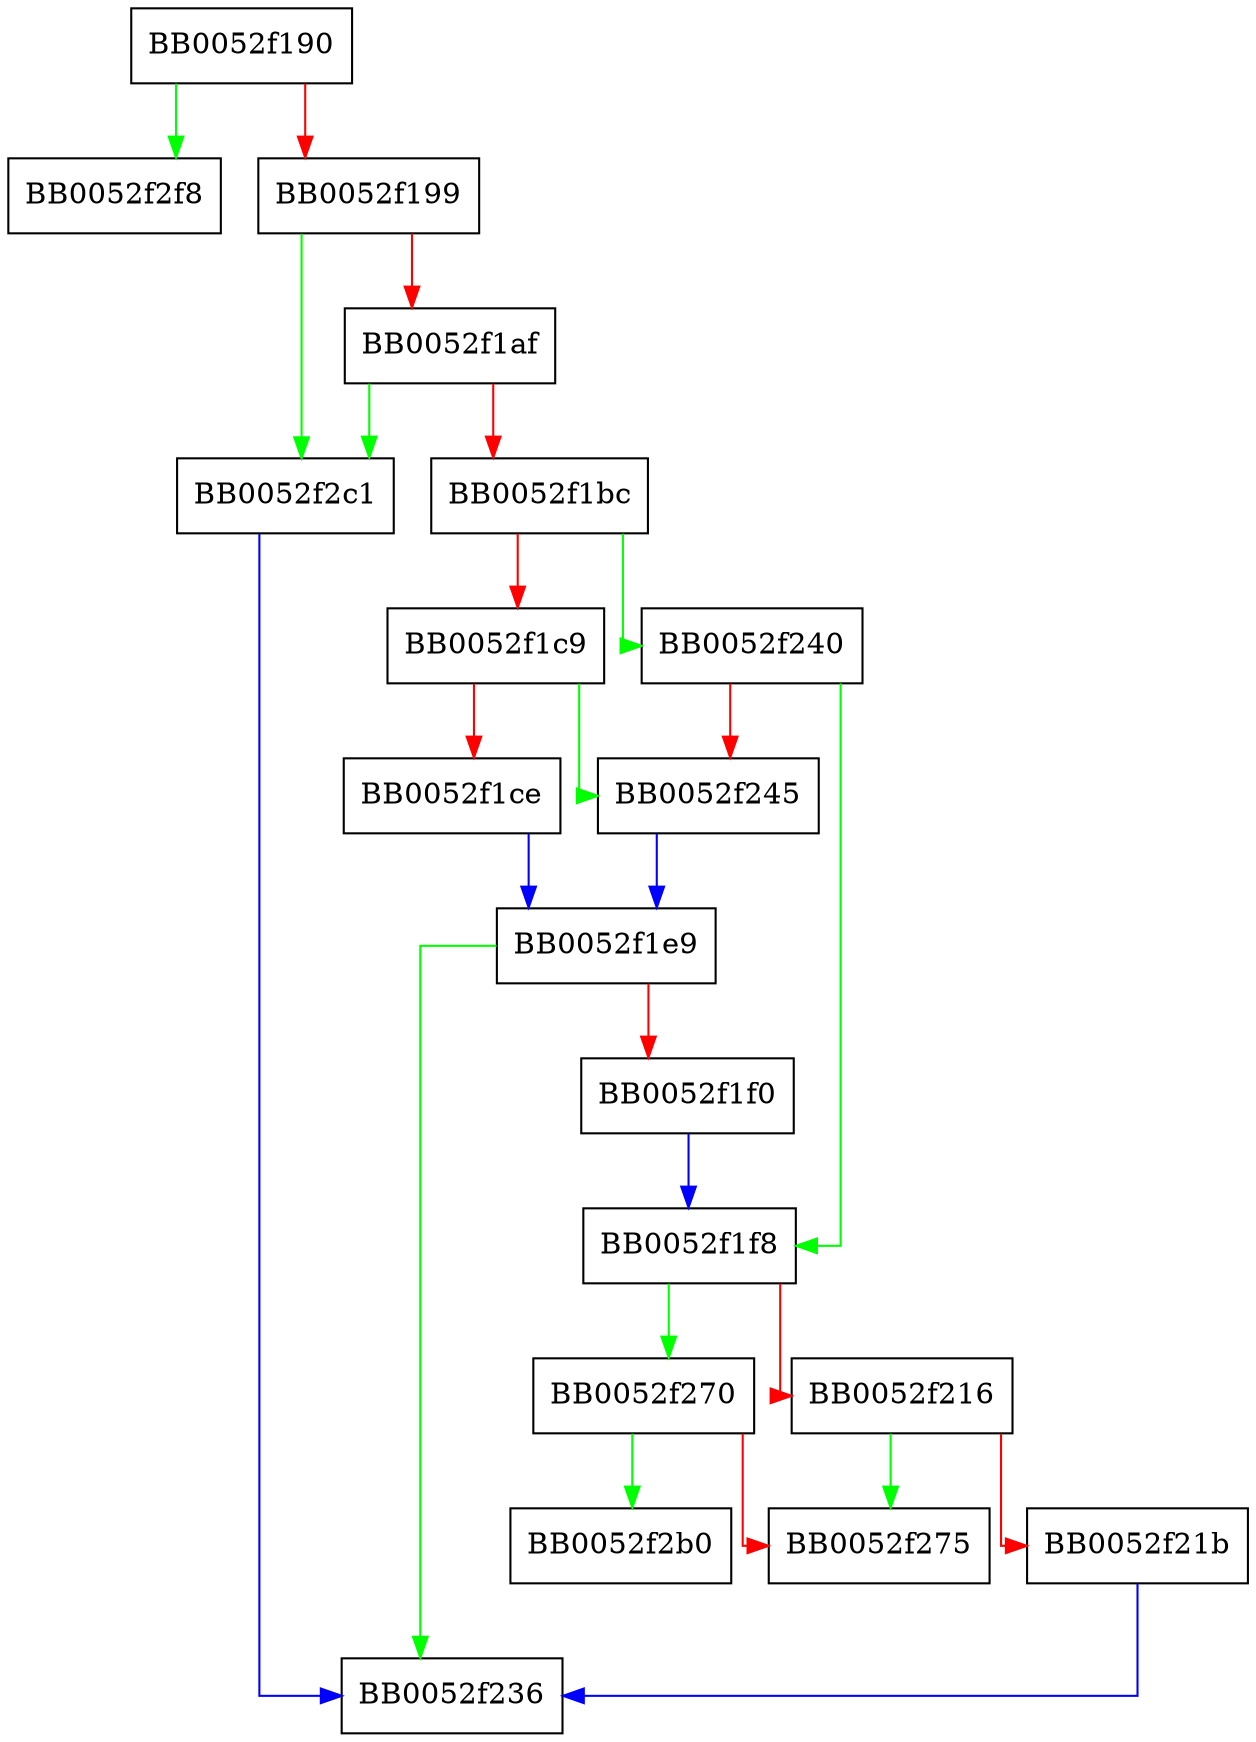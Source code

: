 digraph BIO_ctrl_pending {
  node [shape="box"];
  graph [splines=ortho];
  BB0052f190 -> BB0052f2f8 [color="green"];
  BB0052f190 -> BB0052f199 [color="red"];
  BB0052f199 -> BB0052f2c1 [color="green"];
  BB0052f199 -> BB0052f1af [color="red"];
  BB0052f1af -> BB0052f2c1 [color="green"];
  BB0052f1af -> BB0052f1bc [color="red"];
  BB0052f1bc -> BB0052f240 [color="green"];
  BB0052f1bc -> BB0052f1c9 [color="red"];
  BB0052f1c9 -> BB0052f245 [color="green"];
  BB0052f1c9 -> BB0052f1ce [color="red"];
  BB0052f1ce -> BB0052f1e9 [color="blue"];
  BB0052f1e9 -> BB0052f236 [color="green"];
  BB0052f1e9 -> BB0052f1f0 [color="red"];
  BB0052f1f0 -> BB0052f1f8 [color="blue"];
  BB0052f1f8 -> BB0052f270 [color="green"];
  BB0052f1f8 -> BB0052f216 [color="red"];
  BB0052f216 -> BB0052f275 [color="green"];
  BB0052f216 -> BB0052f21b [color="red"];
  BB0052f21b -> BB0052f236 [color="blue"];
  BB0052f240 -> BB0052f1f8 [color="green"];
  BB0052f240 -> BB0052f245 [color="red"];
  BB0052f245 -> BB0052f1e9 [color="blue"];
  BB0052f270 -> BB0052f2b0 [color="green"];
  BB0052f270 -> BB0052f275 [color="red"];
  BB0052f2c1 -> BB0052f236 [color="blue"];
}